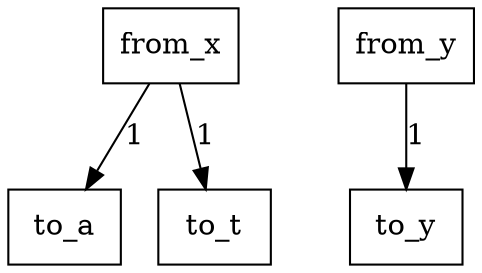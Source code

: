digraph {
    graph [rankdir=TB
          ,bgcolor=transparent];
    node [shape=box
         ,fillcolor=white
         ,style=filled];
    0 [label=<from_x>];
    1 [label=<from_y>];
    2 [label=<to_a>];
    3 [label=<to_t>];
    4 [label=<to_y>];
    0 -> 2 [label=1];
    0 -> 3 [label=1];
    1 -> 4 [label=1];
}